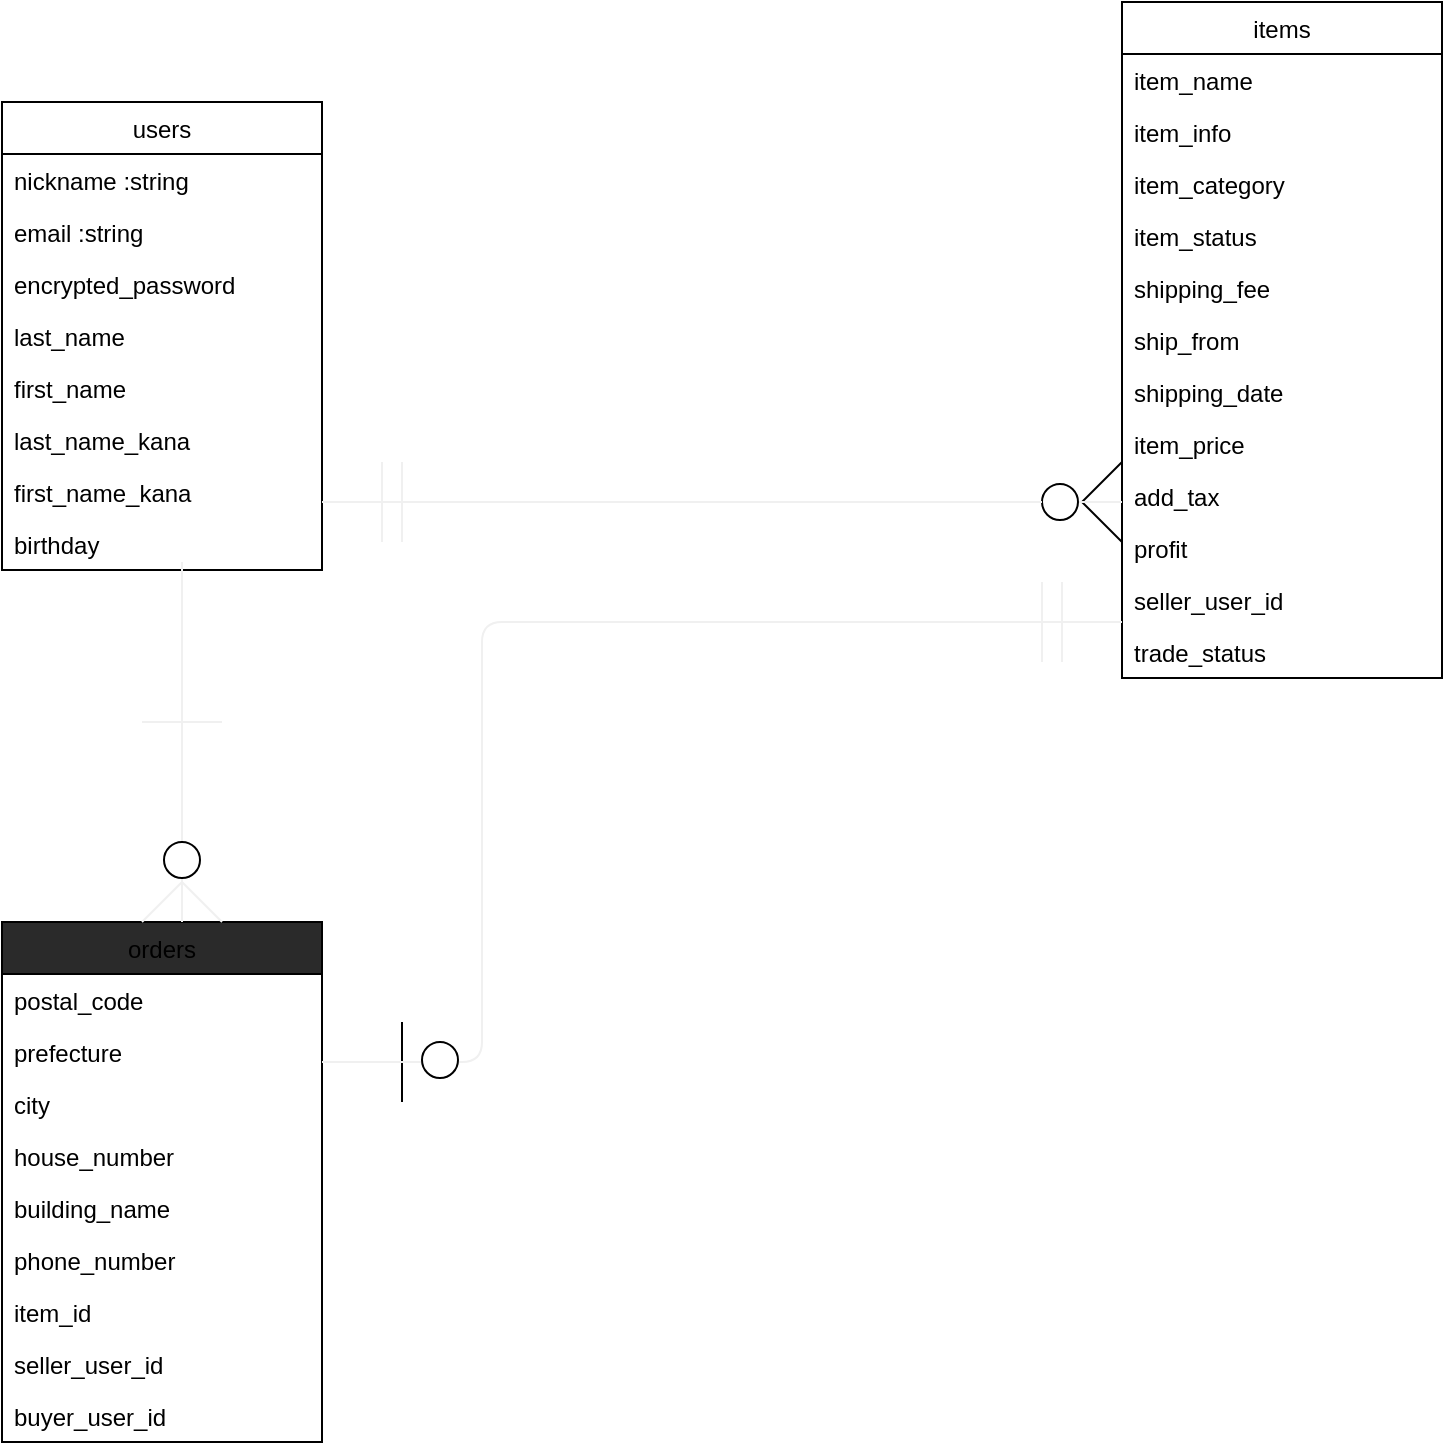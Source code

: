<mxfile>
    <diagram id="vmr86AB3ScH5Q0_qmRyy" name="ページ1">
        <mxGraphModel dx="866" dy="296" grid="1" gridSize="10" guides="0" tooltips="0" connect="0" arrows="1" fold="1" page="0" pageScale="1" pageWidth="827" pageHeight="1169" math="0" shadow="0">
            <root>
                <mxCell id="0"/>
                <mxCell id="1" parent="0"/>
                <mxCell id="2" value="users" style="swimlane;fontStyle=0;childLayout=stackLayout;horizontal=1;startSize=26;fillColor=none;horizontalStack=0;resizeParent=1;resizeParentMax=0;resizeLast=0;collapsible=1;marginBottom=0;" parent="1" vertex="1">
                    <mxGeometry x="40" y="160" width="160" height="234" as="geometry"/>
                </mxCell>
                <mxCell id="3" value="nickname :string" style="text;strokeColor=none;fillColor=none;align=left;verticalAlign=top;spacingLeft=4;spacingRight=4;overflow=hidden;rotatable=0;points=[[0,0.5],[1,0.5]];portConstraint=eastwest;" parent="2" vertex="1">
                    <mxGeometry y="26" width="160" height="26" as="geometry"/>
                </mxCell>
                <mxCell id="4" value="email :string" style="text;strokeColor=none;fillColor=none;align=left;verticalAlign=top;spacingLeft=4;spacingRight=4;overflow=hidden;rotatable=0;points=[[0,0.5],[1,0.5]];portConstraint=eastwest;" parent="2" vertex="1">
                    <mxGeometry y="52" width="160" height="26" as="geometry"/>
                </mxCell>
                <mxCell id="5" value="encrypted_password " style="text;strokeColor=none;fillColor=none;align=left;verticalAlign=top;spacingLeft=4;spacingRight=4;overflow=hidden;rotatable=0;points=[[0,0.5],[1,0.5]];portConstraint=eastwest;" parent="2" vertex="1">
                    <mxGeometry y="78" width="160" height="26" as="geometry"/>
                </mxCell>
                <mxCell id="7" value="last_name" style="text;strokeColor=none;fillColor=none;align=left;verticalAlign=top;spacingLeft=4;spacingRight=4;overflow=hidden;rotatable=0;points=[[0,0.5],[1,0.5]];portConstraint=eastwest;" parent="2" vertex="1">
                    <mxGeometry y="104" width="160" height="26" as="geometry"/>
                </mxCell>
                <mxCell id="64" value="first_name" style="text;strokeColor=none;fillColor=none;align=left;verticalAlign=top;spacingLeft=4;spacingRight=4;overflow=hidden;rotatable=0;points=[[0,0.5],[1,0.5]];portConstraint=eastwest;" vertex="1" parent="2">
                    <mxGeometry y="130" width="160" height="26" as="geometry"/>
                </mxCell>
                <mxCell id="9" value="last_name_kana" style="text;strokeColor=none;fillColor=none;align=left;verticalAlign=top;spacingLeft=4;spacingRight=4;overflow=hidden;rotatable=0;points=[[0,0.5],[1,0.5]];portConstraint=eastwest;" parent="2" vertex="1">
                    <mxGeometry y="156" width="160" height="26" as="geometry"/>
                </mxCell>
                <mxCell id="10" value="first_name_kana" style="text;strokeColor=none;fillColor=none;align=left;verticalAlign=top;spacingLeft=4;spacingRight=4;overflow=hidden;rotatable=0;points=[[0,0.5],[1,0.5]];portConstraint=eastwest;" parent="2" vertex="1">
                    <mxGeometry y="182" width="160" height="26" as="geometry"/>
                </mxCell>
                <mxCell id="13" value="birthday" style="text;strokeColor=none;fillColor=none;align=left;verticalAlign=top;spacingLeft=4;spacingRight=4;overflow=hidden;rotatable=0;points=[[0,0.5],[1,0.5]];portConstraint=eastwest;" parent="2" vertex="1">
                    <mxGeometry y="208" width="160" height="26" as="geometry"/>
                </mxCell>
                <mxCell id="15" value="items" style="swimlane;fontStyle=0;childLayout=stackLayout;horizontal=1;startSize=26;fillColor=none;horizontalStack=0;resizeParent=1;resizeParentMax=0;resizeLast=0;collapsible=1;marginBottom=0;" parent="1" vertex="1">
                    <mxGeometry x="600" y="110" width="160" height="338" as="geometry"/>
                </mxCell>
                <mxCell id="65" value="item_name" style="text;strokeColor=none;fillColor=none;align=left;verticalAlign=top;spacingLeft=4;spacingRight=4;overflow=hidden;rotatable=0;points=[[0,0.5],[1,0.5]];portConstraint=eastwest;" vertex="1" parent="15">
                    <mxGeometry y="26" width="160" height="26" as="geometry"/>
                </mxCell>
                <mxCell id="17" value="item_info" style="text;strokeColor=none;fillColor=none;align=left;verticalAlign=top;spacingLeft=4;spacingRight=4;overflow=hidden;rotatable=0;points=[[0,0.5],[1,0.5]];portConstraint=eastwest;" parent="15" vertex="1">
                    <mxGeometry y="52" width="160" height="26" as="geometry"/>
                </mxCell>
                <mxCell id="18" value="item_category" style="text;strokeColor=none;fillColor=none;align=left;verticalAlign=top;spacingLeft=4;spacingRight=4;overflow=hidden;rotatable=0;points=[[0,0.5],[1,0.5]];portConstraint=eastwest;" parent="15" vertex="1">
                    <mxGeometry y="78" width="160" height="26" as="geometry"/>
                </mxCell>
                <mxCell id="19" value="item_status" style="text;strokeColor=none;fillColor=none;align=left;verticalAlign=top;spacingLeft=4;spacingRight=4;overflow=hidden;rotatable=0;points=[[0,0.5],[1,0.5]];portConstraint=eastwest;" parent="15" vertex="1">
                    <mxGeometry y="104" width="160" height="26" as="geometry"/>
                </mxCell>
                <mxCell id="20" value="shipping_fee" style="text;strokeColor=none;fillColor=none;align=left;verticalAlign=top;spacingLeft=4;spacingRight=4;overflow=hidden;rotatable=0;points=[[0,0.5],[1,0.5]];portConstraint=eastwest;" parent="15" vertex="1">
                    <mxGeometry y="130" width="160" height="26" as="geometry"/>
                </mxCell>
                <mxCell id="21" value="ship_from" style="text;strokeColor=none;fillColor=none;align=left;verticalAlign=top;spacingLeft=4;spacingRight=4;overflow=hidden;rotatable=0;points=[[0,0.5],[1,0.5]];portConstraint=eastwest;" parent="15" vertex="1">
                    <mxGeometry y="156" width="160" height="26" as="geometry"/>
                </mxCell>
                <mxCell id="23" value="shipping_date" style="text;strokeColor=none;fillColor=none;align=left;verticalAlign=top;spacingLeft=4;spacingRight=4;overflow=hidden;rotatable=0;points=[[0,0.5],[1,0.5]];portConstraint=eastwest;" parent="15" vertex="1">
                    <mxGeometry y="182" width="160" height="26" as="geometry"/>
                </mxCell>
                <mxCell id="24" value="item_price" style="text;strokeColor=none;fillColor=none;align=left;verticalAlign=top;spacingLeft=4;spacingRight=4;overflow=hidden;rotatable=0;points=[[0,0.5],[1,0.5]];portConstraint=eastwest;" parent="15" vertex="1">
                    <mxGeometry y="208" width="160" height="26" as="geometry"/>
                </mxCell>
                <mxCell id="25" value="add_tax" style="text;strokeColor=none;fillColor=none;align=left;verticalAlign=top;spacingLeft=4;spacingRight=4;overflow=hidden;rotatable=0;points=[[0,0.5],[1,0.5]];portConstraint=eastwest;" parent="15" vertex="1">
                    <mxGeometry y="234" width="160" height="26" as="geometry"/>
                </mxCell>
                <mxCell id="34" value="profit" style="text;strokeColor=none;fillColor=none;align=left;verticalAlign=top;spacingLeft=4;spacingRight=4;overflow=hidden;rotatable=0;points=[[0,0.5],[1,0.5]];portConstraint=eastwest;" parent="15" vertex="1">
                    <mxGeometry y="260" width="160" height="26" as="geometry"/>
                </mxCell>
                <mxCell id="26" value="seller_user_id" style="text;strokeColor=none;fillColor=none;align=left;verticalAlign=top;spacingLeft=4;spacingRight=4;overflow=hidden;rotatable=0;points=[[0,0.5],[1,0.5]];portConstraint=eastwest;" parent="15" vertex="1">
                    <mxGeometry y="286" width="160" height="26" as="geometry"/>
                </mxCell>
                <mxCell id="170" value="trade_status" style="text;strokeColor=none;fillColor=none;align=left;verticalAlign=top;spacingLeft=4;spacingRight=4;overflow=hidden;rotatable=0;points=[[0,0.5],[1,0.5]];portConstraint=eastwest;" vertex="1" parent="15">
                    <mxGeometry y="312" width="160" height="26" as="geometry"/>
                </mxCell>
                <mxCell id="49" value="" style="endArrow=none;html=1;" edge="1" parent="1">
                    <mxGeometry width="50" height="50" relative="1" as="geometry">
                        <mxPoint x="580" y="360" as="sourcePoint"/>
                        <mxPoint x="600" y="340" as="targetPoint"/>
                    </mxGeometry>
                </mxCell>
                <mxCell id="50" value="" style="endArrow=none;html=1;" edge="1" parent="1">
                    <mxGeometry width="50" height="50" relative="1" as="geometry">
                        <mxPoint x="600" y="380" as="sourcePoint"/>
                        <mxPoint x="580" y="360" as="targetPoint"/>
                    </mxGeometry>
                </mxCell>
                <mxCell id="51" value="" style="endArrow=none;html=1;" edge="1" parent="1">
                    <mxGeometry width="50" height="50" relative="1" as="geometry">
                        <mxPoint x="240" y="660" as="sourcePoint"/>
                        <mxPoint x="240" y="620" as="targetPoint"/>
                    </mxGeometry>
                </mxCell>
                <mxCell id="165" value="orders" style="swimlane;fontStyle=0;childLayout=stackLayout;horizontal=1;startSize=26;horizontalStack=0;resizeParent=1;resizeParentMax=0;resizeLast=0;collapsible=1;marginBottom=0;fillColor=#2a2a2a;" vertex="1" parent="1">
                    <mxGeometry x="40" y="570" width="160" height="260" as="geometry"/>
                </mxCell>
                <mxCell id="28" value="postal_code" style="text;strokeColor=none;fillColor=none;align=left;verticalAlign=top;spacingLeft=4;spacingRight=4;overflow=hidden;rotatable=0;points=[[0,0.5],[1,0.5]];portConstraint=eastwest;" parent="165" vertex="1">
                    <mxGeometry y="26" width="160" height="26" as="geometry"/>
                </mxCell>
                <mxCell id="29" value="prefecture" style="text;strokeColor=none;fillColor=none;align=left;verticalAlign=top;spacingLeft=4;spacingRight=4;overflow=hidden;rotatable=0;points=[[0,0.5],[1,0.5]];portConstraint=eastwest;" parent="165" vertex="1">
                    <mxGeometry y="52" width="160" height="26" as="geometry"/>
                </mxCell>
                <mxCell id="30" value="city" style="text;strokeColor=none;fillColor=none;align=left;verticalAlign=top;spacingLeft=4;spacingRight=4;overflow=hidden;rotatable=0;points=[[0,0.5],[1,0.5]];portConstraint=eastwest;" parent="165" vertex="1">
                    <mxGeometry y="78" width="160" height="26" as="geometry"/>
                </mxCell>
                <mxCell id="31" value="house_number" style="text;strokeColor=none;fillColor=none;align=left;verticalAlign=top;spacingLeft=4;spacingRight=4;overflow=hidden;rotatable=0;points=[[0,0.5],[1,0.5]];portConstraint=eastwest;" parent="165" vertex="1">
                    <mxGeometry y="104" width="160" height="26" as="geometry"/>
                </mxCell>
                <mxCell id="32" value="building_name" style="text;strokeColor=none;fillColor=none;align=left;verticalAlign=top;spacingLeft=4;spacingRight=4;overflow=hidden;rotatable=0;points=[[0,0.5],[1,0.5]];portConstraint=eastwest;" parent="165" vertex="1">
                    <mxGeometry y="130" width="160" height="26" as="geometry"/>
                </mxCell>
                <mxCell id="174" value="phone_number" style="text;strokeColor=none;fillColor=none;align=left;verticalAlign=top;spacingLeft=4;spacingRight=4;overflow=hidden;rotatable=0;points=[[0,0.5],[1,0.5]];portConstraint=eastwest;" vertex="1" parent="165">
                    <mxGeometry y="156" width="160" height="26" as="geometry"/>
                </mxCell>
                <mxCell id="166" value="item_id" style="text;strokeColor=none;fillColor=none;align=left;verticalAlign=top;spacingLeft=4;spacingRight=4;overflow=hidden;rotatable=0;points=[[0,0.5],[1,0.5]];portConstraint=eastwest;" vertex="1" parent="165">
                    <mxGeometry y="182" width="160" height="26" as="geometry"/>
                </mxCell>
                <mxCell id="175" value="seller_user_id" style="text;strokeColor=none;fillColor=none;align=left;verticalAlign=top;spacingLeft=4;spacingRight=4;overflow=hidden;rotatable=0;points=[[0,0.5],[1,0.5]];portConstraint=eastwest;" vertex="1" parent="165">
                    <mxGeometry y="208" width="160" height="26" as="geometry"/>
                </mxCell>
                <mxCell id="168" value="buyer_user_id" style="text;strokeColor=none;fillColor=none;align=left;verticalAlign=top;spacingLeft=4;spacingRight=4;overflow=hidden;rotatable=0;points=[[0,0.5],[1,0.5]];portConstraint=eastwest;" vertex="1" parent="165">
                    <mxGeometry y="234" width="160" height="26" as="geometry"/>
                </mxCell>
                <mxCell id="184" value="" style="endArrow=none;html=1;endSize=6;targetPerimeterSpacing=0;strokeColor=#f0f0f0;startArrow=none;" edge="1" parent="1" source="224">
                    <mxGeometry width="50" height="50" relative="1" as="geometry">
                        <mxPoint x="200" y="360" as="sourcePoint"/>
                        <mxPoint x="600" y="360" as="targetPoint"/>
                    </mxGeometry>
                </mxCell>
                <mxCell id="185" value="" style="endArrow=none;html=1;endSize=6;targetPerimeterSpacing=0;strokeColor=#f0f0f0;" edge="1" parent="1">
                    <mxGeometry width="50" height="50" relative="1" as="geometry">
                        <mxPoint x="200" y="640" as="sourcePoint"/>
                        <mxPoint x="600" y="420" as="targetPoint"/>
                        <Array as="points">
                            <mxPoint x="280" y="640"/>
                            <mxPoint x="280" y="420"/>
                        </Array>
                    </mxGeometry>
                </mxCell>
                <mxCell id="186" value="" style="endArrow=none;html=1;endSize=6;targetPerimeterSpacing=0;strokeColor=#f0f0f0;" edge="1" parent="1">
                    <mxGeometry width="50" height="50" relative="1" as="geometry">
                        <mxPoint x="560" y="440" as="sourcePoint"/>
                        <mxPoint x="560" y="400" as="targetPoint"/>
                    </mxGeometry>
                </mxCell>
                <mxCell id="206" value="" style="endArrow=none;html=1;endSize=6;targetPerimeterSpacing=0;strokeColor=#f0f0f0;" edge="1" parent="1">
                    <mxGeometry width="50" height="50" relative="1" as="geometry">
                        <mxPoint x="240" y="380" as="sourcePoint"/>
                        <mxPoint x="240" y="340" as="targetPoint"/>
                    </mxGeometry>
                </mxCell>
                <mxCell id="207" value="" style="ellipse;whiteSpace=wrap;html=1;aspect=fixed;" vertex="1" parent="1">
                    <mxGeometry x="250" y="630" width="18" height="18" as="geometry"/>
                </mxCell>
                <mxCell id="210" value="" style="endArrow=none;html=1;endSize=6;targetPerimeterSpacing=0;strokeColor=#f0f0f0;" edge="1" parent="1">
                    <mxGeometry width="50" height="50" relative="1" as="geometry">
                        <mxPoint x="110" y="470" as="sourcePoint"/>
                        <mxPoint x="150" y="470" as="targetPoint"/>
                    </mxGeometry>
                </mxCell>
                <mxCell id="211" value="" style="endArrow=none;html=1;endSize=6;targetPerimeterSpacing=0;strokeColor=#f0f0f0;" edge="1" parent="1">
                    <mxGeometry width="50" height="50" relative="1" as="geometry">
                        <mxPoint x="110" y="570" as="sourcePoint"/>
                        <mxPoint x="130" y="550" as="targetPoint"/>
                    </mxGeometry>
                </mxCell>
                <mxCell id="212" value="" style="endArrow=none;html=1;endSize=6;targetPerimeterSpacing=0;strokeColor=#f0f0f0;" edge="1" parent="1">
                    <mxGeometry width="50" height="50" relative="1" as="geometry">
                        <mxPoint x="130" y="550" as="sourcePoint"/>
                        <mxPoint x="150" y="570" as="targetPoint"/>
                    </mxGeometry>
                </mxCell>
                <mxCell id="215" value="" style="endArrow=none;html=1;endSize=6;targetPerimeterSpacing=0;strokeColor=#f0f0f0;" edge="1" parent="1">
                    <mxGeometry width="50" height="50" relative="1" as="geometry">
                        <mxPoint x="130" y="570" as="sourcePoint"/>
                        <mxPoint x="130" y="390" as="targetPoint"/>
                    </mxGeometry>
                </mxCell>
                <mxCell id="213" value="" style="ellipse;whiteSpace=wrap;html=1;aspect=fixed;" vertex="1" parent="1">
                    <mxGeometry x="121" y="530" width="18" height="18" as="geometry"/>
                </mxCell>
                <mxCell id="224" value="" style="ellipse;whiteSpace=wrap;html=1;aspect=fixed;" vertex="1" parent="1">
                    <mxGeometry x="560" y="351" width="18" height="18" as="geometry"/>
                </mxCell>
                <mxCell id="227" value="" style="endArrow=none;html=1;endSize=6;strokeColor=#f0f0f0;" edge="1" parent="1" target="224">
                    <mxGeometry width="50" height="50" relative="1" as="geometry">
                        <mxPoint x="200" y="360" as="sourcePoint"/>
                        <mxPoint x="600" y="360" as="targetPoint"/>
                    </mxGeometry>
                </mxCell>
                <mxCell id="249" value="" style="endArrow=none;html=1;endSize=6;targetPerimeterSpacing=0;strokeColor=#f0f0f0;" edge="1" parent="1">
                    <mxGeometry width="50" height="50" relative="1" as="geometry">
                        <mxPoint x="230" y="380" as="sourcePoint"/>
                        <mxPoint x="230" y="340" as="targetPoint"/>
                    </mxGeometry>
                </mxCell>
                <mxCell id="262" value="" style="endArrow=none;html=1;endSize=6;targetPerimeterSpacing=0;strokeColor=#f0f0f0;" edge="1" parent="1">
                    <mxGeometry width="50" height="50" relative="1" as="geometry">
                        <mxPoint x="570" y="440" as="sourcePoint"/>
                        <mxPoint x="570" y="400" as="targetPoint"/>
                    </mxGeometry>
                </mxCell>
            </root>
        </mxGraphModel>
    </diagram>
</mxfile>